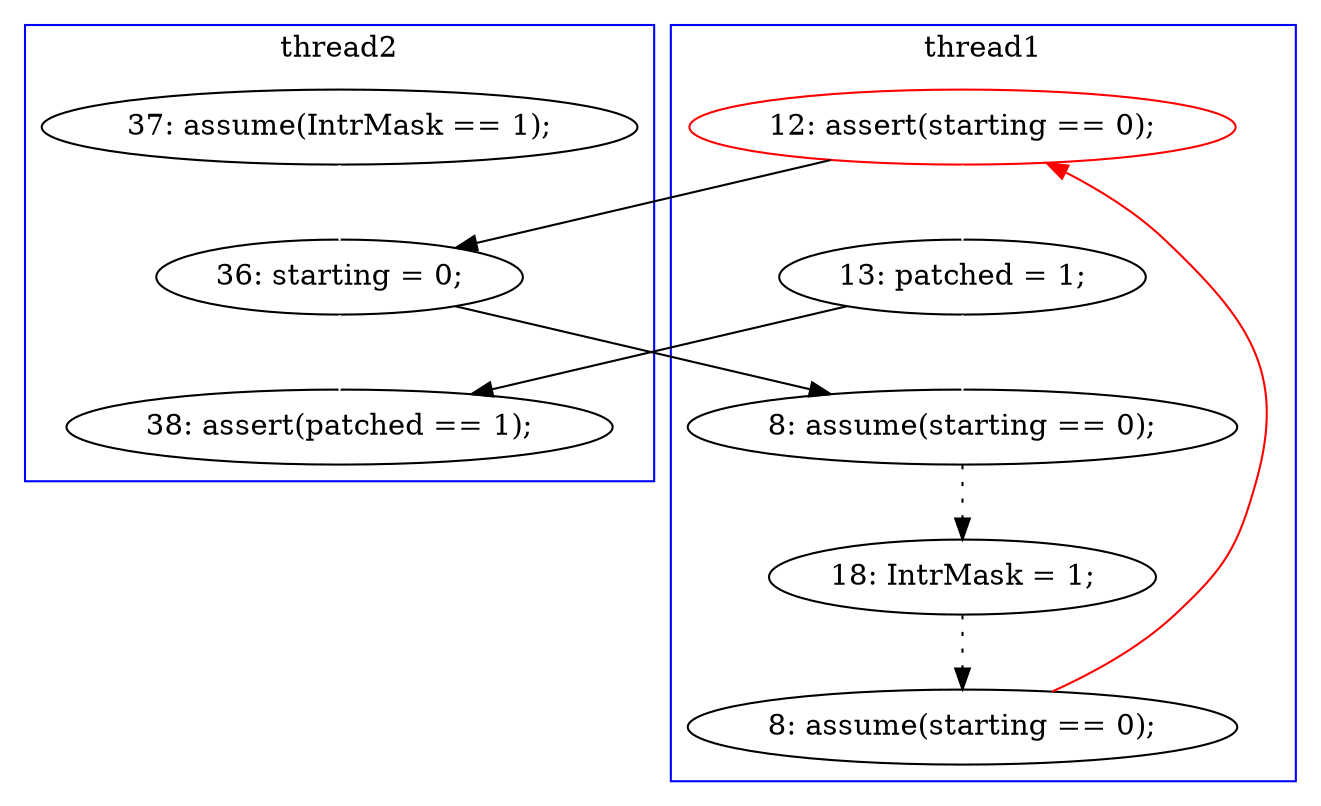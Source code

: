 digraph Counterexample {
	14 -> 23 [color = black, style = solid, constraint = false]
	13 -> 21 [color = black, style = solid, constraint = false]
	21 -> 23 [color = white, style = solid]
	14 -> 22 [color = white, style = solid]
	13 -> 14 [color = white, style = solid]
	21 -> 22 [color = black, style = solid, constraint = false]
	22 -> 25 [color = black, style = dotted]
	25 -> 31 [color = black, style = dotted]
	31 -> 13 [color = red, style = solid, constraint = false]
	20 -> 21 [color = white, style = solid]
	subgraph cluster2 {
		label = thread2
		color = blue
		21  [label = "36: starting = 0;"]
		20  [label = "37: assume(IntrMask == 1);"]
		23  [label = "38: assert(patched == 1);"]
	}
	subgraph cluster1 {
		label = thread1
		color = blue
		22  [label = "8: assume(starting == 0);"]
		31  [label = "8: assume(starting == 0);"]
		14  [label = "13: patched = 1;"]
		25  [label = "18: IntrMask = 1;"]
		13  [label = "12: assert(starting == 0);", color = red]
	}
}